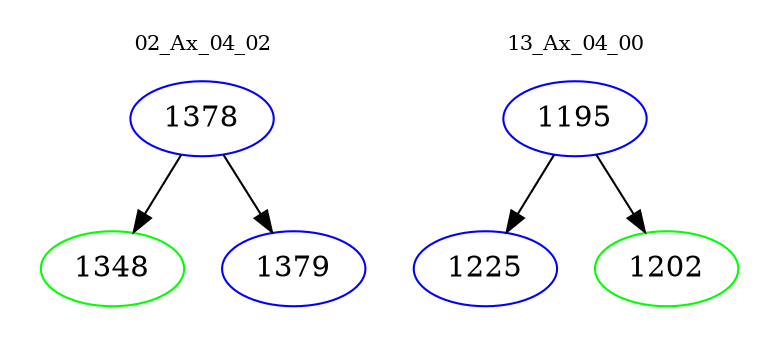 digraph{
subgraph cluster_0 {
color = white
label = "02_Ax_04_02";
fontsize=10;
T0_1378 [label="1378", color="blue"]
T0_1378 -> T0_1348 [color="black"]
T0_1348 [label="1348", color="green"]
T0_1378 -> T0_1379 [color="black"]
T0_1379 [label="1379", color="blue"]
}
subgraph cluster_1 {
color = white
label = "13_Ax_04_00";
fontsize=10;
T1_1195 [label="1195", color="blue"]
T1_1195 -> T1_1225 [color="black"]
T1_1225 [label="1225", color="blue"]
T1_1195 -> T1_1202 [color="black"]
T1_1202 [label="1202", color="green"]
}
}
